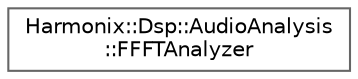 digraph "Graphical Class Hierarchy"
{
 // INTERACTIVE_SVG=YES
 // LATEX_PDF_SIZE
  bgcolor="transparent";
  edge [fontname=Helvetica,fontsize=10,labelfontname=Helvetica,labelfontsize=10];
  node [fontname=Helvetica,fontsize=10,shape=box,height=0.2,width=0.4];
  rankdir="LR";
  Node0 [id="Node000000",label="Harmonix::Dsp::AudioAnalysis\l::FFFTAnalyzer",height=0.2,width=0.4,color="grey40", fillcolor="white", style="filled",URL="$dd/d8d/classHarmonix_1_1Dsp_1_1AudioAnalysis_1_1FFFTAnalyzer.html",tooltip=" "];
}
